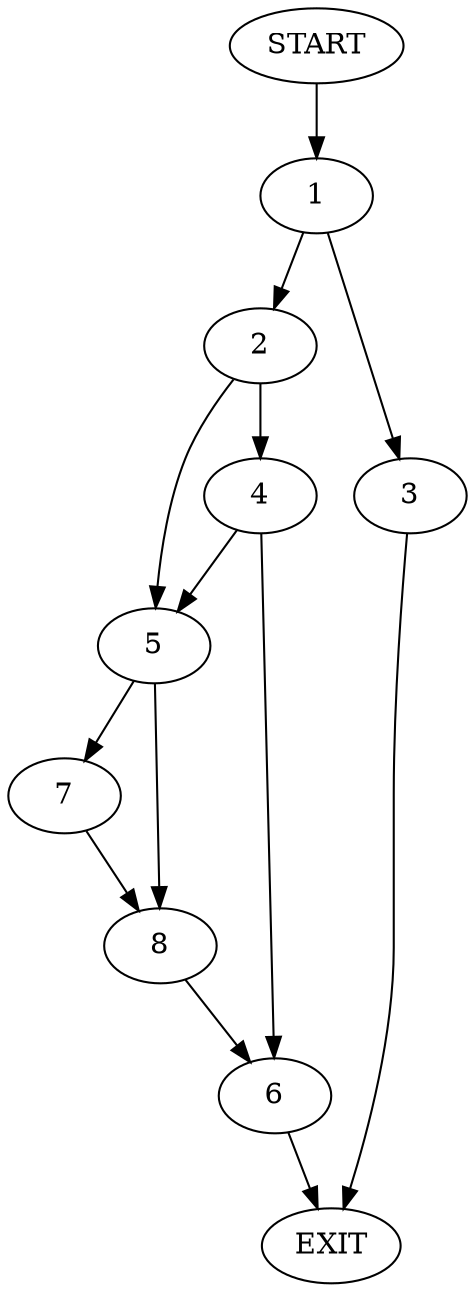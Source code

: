 digraph {
0 [label="START"]
9 [label="EXIT"]
0 -> 1
1 -> 2
1 -> 3
2 -> 4
2 -> 5
3 -> 9
4 -> 6
4 -> 5
5 -> 7
5 -> 8
6 -> 9
8 -> 6
7 -> 8
}
